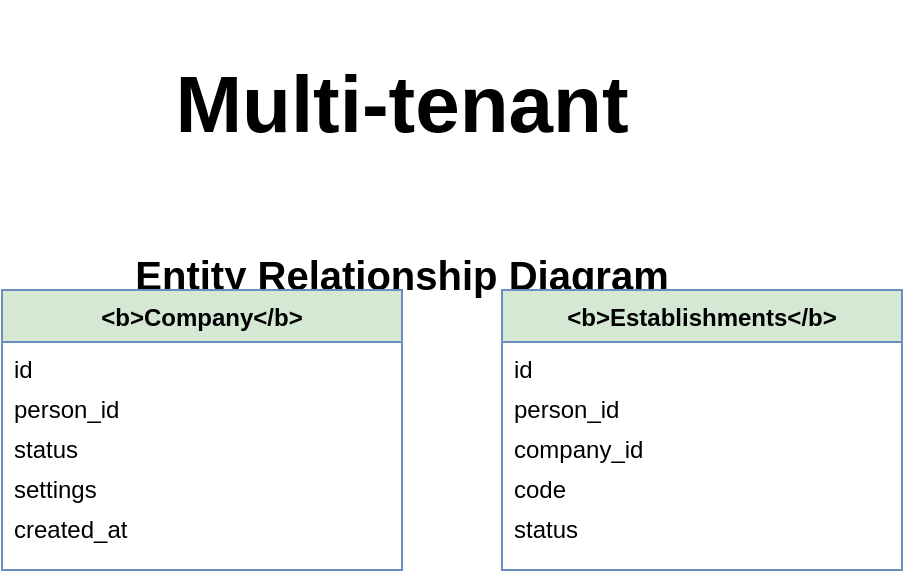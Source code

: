 <?xml version='1.0' encoding='utf-8'?>
<mxfile version="22.1.0" type="device">
  <diagram name="ERD - Pro Team Care" id="erd-diagram">
    <mxGraphModel dx="1500" dy="1000" grid="1" gridSize="10" guides="1" tooltips="1" connect="1" arrows="1" fold="1" page="1" pageScale="1" pageWidth="4000" pageHeight="3000" math="0" shadow="0">
      <root>
        <mxCell id="0" />
        <mxCell id="1" parent="0" />
        <mxCell id="title" value="&lt;h1&gt;Multi-tenant&lt;/h1&gt;&lt;br/&gt;Entity Relationship Diagram" style="text;html=1;strokeColor=none;fillColor=none;align=center;verticalAlign=middle;whiteSpace=wrap;rounded=0;fontSize=20;fontStyle=1" vertex="1" parent="1">
          <mxGeometry x="50" y="20" width="400" height="60" as="geometry" />
        </mxCell>
        <mxCell id="table_1000" value="&lt;b&gt;Company&lt;/b&gt;" style="swimlane;fontStyle=1;align=center;verticalAlign=top;childLayout=stackLayout;horizontal=1;startSize=26;horizontalStack=0;resizeParent=1;resizeParentMax=0;resizeLast=0;collapsible=1;marginBottom=0;fillColor=#D5E8D4;strokeColor=#6c8ebf;" vertex="1" parent="1">
          <mxGeometry x="50" y="120" width="200" height="140" as="geometry" />
        </mxCell>
        <mxCell id="field_1000_0" value="id" style="text;align=left;verticalAlign=top;spacingLeft=4;spacingRight=4;overflow=hidden;rotatable=0;points=[[0,0.5],[1,0.5]];portConstraint=eastwest;" vertex="1" parent="table_1000">
          <mxGeometry y="26" width="200" height="20" as="geometry" />
        </mxCell>
        <mxCell id="field_1000_1" value="person_id" style="text;align=left;verticalAlign=top;spacingLeft=4;spacingRight=4;overflow=hidden;rotatable=0;points=[[0,0.5],[1,0.5]];portConstraint=eastwest;" vertex="1" parent="table_1000">
          <mxGeometry y="46" width="200" height="20" as="geometry" />
        </mxCell>
        <mxCell id="field_1000_2" value="status" style="text;align=left;verticalAlign=top;spacingLeft=4;spacingRight=4;overflow=hidden;rotatable=0;points=[[0,0.5],[1,0.5]];portConstraint=eastwest;" vertex="1" parent="table_1000">
          <mxGeometry y="66" width="200" height="20" as="geometry" />
        </mxCell>
        <mxCell id="field_1000_3" value="settings" style="text;align=left;verticalAlign=top;spacingLeft=4;spacingRight=4;overflow=hidden;rotatable=0;points=[[0,0.5],[1,0.5]];portConstraint=eastwest;" vertex="1" parent="table_1000">
          <mxGeometry y="86" width="200" height="20" as="geometry" />
        </mxCell>
        <mxCell id="field_1000_4" value="created_at" style="text;align=left;verticalAlign=top;spacingLeft=4;spacingRight=4;overflow=hidden;rotatable=0;points=[[0,0.5],[1,0.5]];portConstraint=eastwest;" vertex="1" parent="table_1000">
          <mxGeometry y="106" width="200" height="20" as="geometry" />
        </mxCell>
        <mxCell id="table_1001" value="&lt;b&gt;Establishments&lt;/b&gt;" style="swimlane;fontStyle=1;align=center;verticalAlign=top;childLayout=stackLayout;horizontal=1;startSize=26;horizontalStack=0;resizeParent=1;resizeParentMax=0;resizeLast=0;collapsible=1;marginBottom=0;fillColor=#D5E8D4;strokeColor=#6c8ebf;" vertex="1" parent="1">
          <mxGeometry x="300" y="120" width="200" height="140" as="geometry" />
        </mxCell>
        <mxCell id="field_1001_0" value="id" style="text;align=left;verticalAlign=top;spacingLeft=4;spacingRight=4;overflow=hidden;rotatable=0;points=[[0,0.5],[1,0.5]];portConstraint=eastwest;" vertex="1" parent="table_1001">
          <mxGeometry y="26" width="200" height="20" as="geometry" />
        </mxCell>
        <mxCell id="field_1001_1" value="person_id" style="text;align=left;verticalAlign=top;spacingLeft=4;spacingRight=4;overflow=hidden;rotatable=0;points=[[0,0.5],[1,0.5]];portConstraint=eastwest;" vertex="1" parent="table_1001">
          <mxGeometry y="46" width="200" height="20" as="geometry" />
        </mxCell>
        <mxCell id="field_1001_2" value="company_id" style="text;align=left;verticalAlign=top;spacingLeft=4;spacingRight=4;overflow=hidden;rotatable=0;points=[[0,0.5],[1,0.5]];portConstraint=eastwest;" vertex="1" parent="table_1001">
          <mxGeometry y="66" width="200" height="20" as="geometry" />
        </mxCell>
        <mxCell id="field_1001_3" value="code" style="text;align=left;verticalAlign=top;spacingLeft=4;spacingRight=4;overflow=hidden;rotatable=0;points=[[0,0.5],[1,0.5]];portConstraint=eastwest;" vertex="1" parent="table_1001">
          <mxGeometry y="86" width="200" height="20" as="geometry" />
        </mxCell>
        <mxCell id="field_1001_4" value="status" style="text;align=left;verticalAlign=top;spacingLeft=4;spacingRight=4;overflow=hidden;rotatable=0;points=[[0,0.5],[1,0.5]];portConstraint=eastwest;" vertex="1" parent="table_1001">
          <mxGeometry y="106" width="200" height="20" as="geometry" />
        </mxCell>
      </root>
    </mxGraphModel>
  </diagram>
</mxfile>